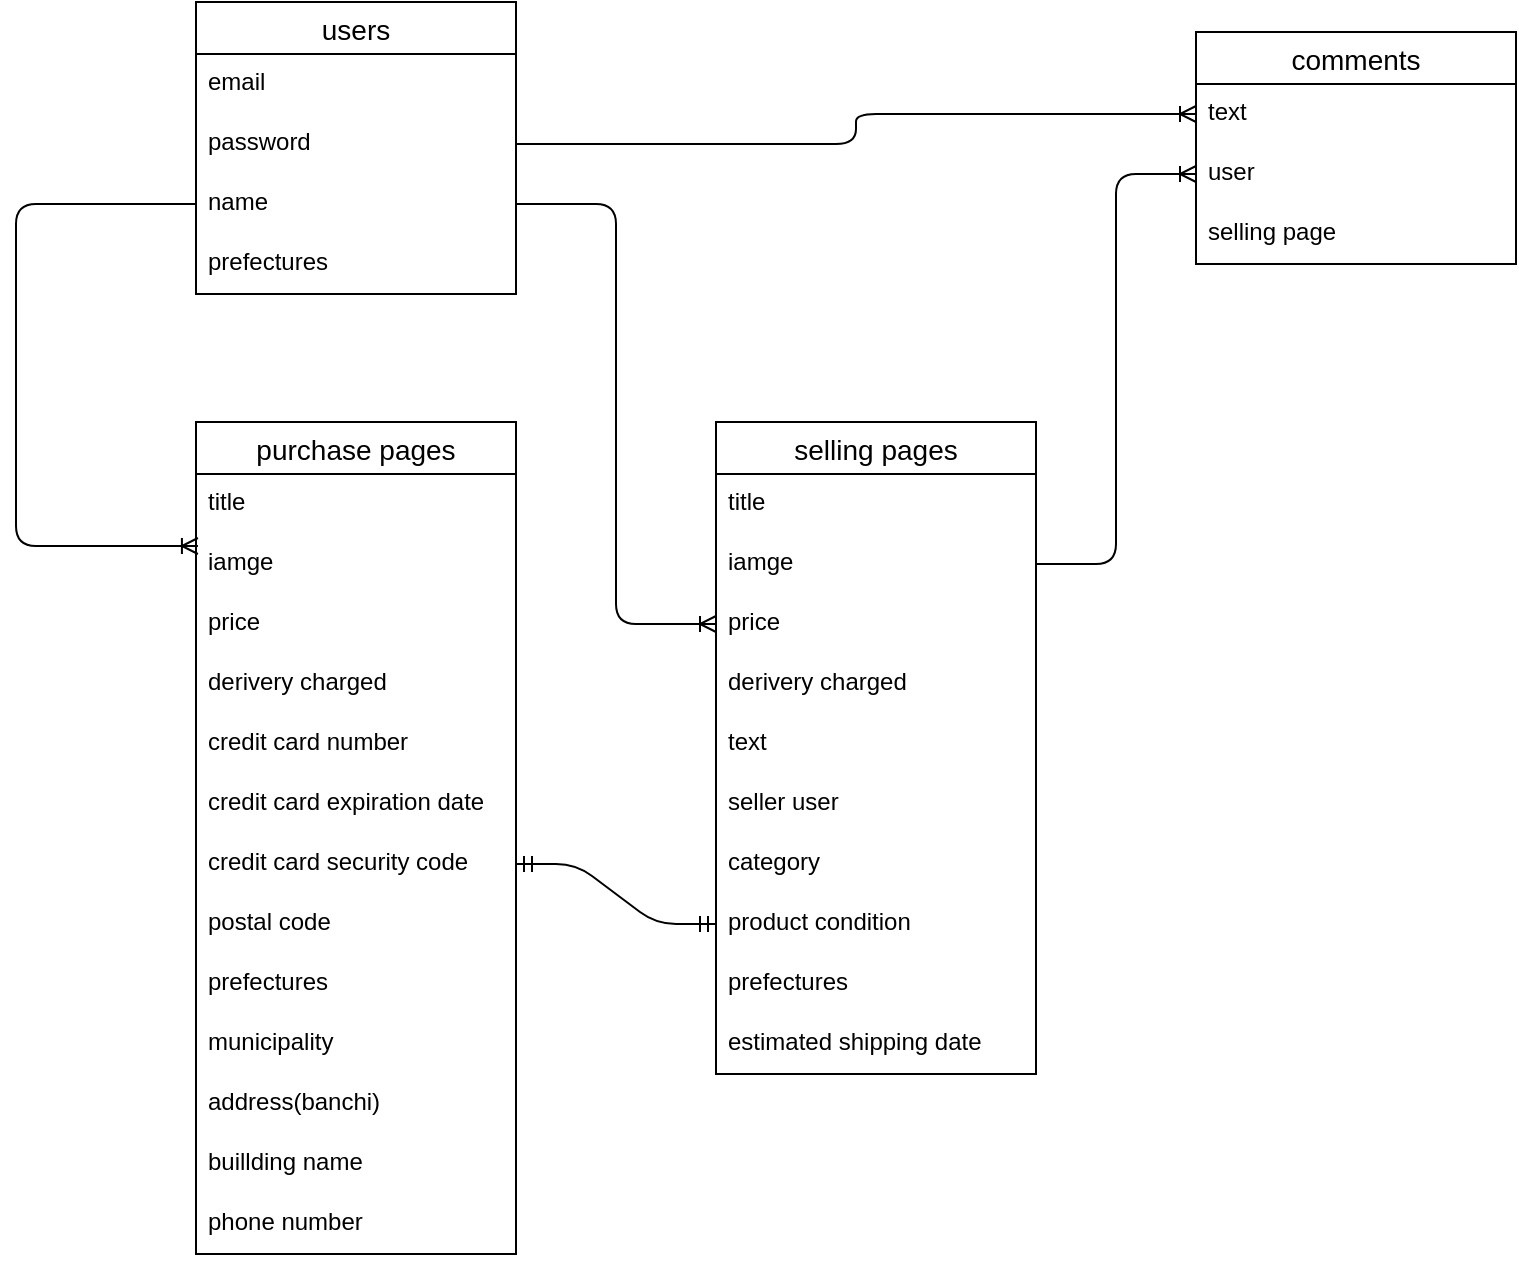 <mxfile>
    <diagram id="C2lhFrxVckyw9xbqp7M9" name="ページ1">
        <mxGraphModel dx="863" dy="1419" grid="1" gridSize="10" guides="1" tooltips="1" connect="1" arrows="1" fold="1" page="1" pageScale="1" pageWidth="827" pageHeight="1169" math="0" shadow="0">
            <root>
                <mxCell id="0"/>
                <mxCell id="1" parent="0"/>
                <mxCell id="15" value="users" style="swimlane;fontStyle=0;childLayout=stackLayout;horizontal=1;startSize=26;horizontalStack=0;resizeParent=1;resizeParentMax=0;resizeLast=0;collapsible=1;marginBottom=0;align=center;fontSize=14;" vertex="1" parent="1">
                    <mxGeometry x="120" y="200" width="160" height="146" as="geometry"/>
                </mxCell>
                <mxCell id="16" value="email" style="text;strokeColor=none;fillColor=none;spacingLeft=4;spacingRight=4;overflow=hidden;rotatable=0;points=[[0,0.5],[1,0.5]];portConstraint=eastwest;fontSize=12;" vertex="1" parent="15">
                    <mxGeometry y="26" width="160" height="30" as="geometry"/>
                </mxCell>
                <mxCell id="17" value="password" style="text;strokeColor=none;fillColor=none;spacingLeft=4;spacingRight=4;overflow=hidden;rotatable=0;points=[[0,0.5],[1,0.5]];portConstraint=eastwest;fontSize=12;" vertex="1" parent="15">
                    <mxGeometry y="56" width="160" height="30" as="geometry"/>
                </mxCell>
                <mxCell id="18" value="name" style="text;strokeColor=none;fillColor=none;spacingLeft=4;spacingRight=4;overflow=hidden;rotatable=0;points=[[0,0.5],[1,0.5]];portConstraint=eastwest;fontSize=12;" vertex="1" parent="15">
                    <mxGeometry y="86" width="160" height="30" as="geometry"/>
                </mxCell>
                <mxCell id="24" value="prefectures" style="text;strokeColor=none;fillColor=none;spacingLeft=4;spacingRight=4;overflow=hidden;rotatable=0;points=[[0,0.5],[1,0.5]];portConstraint=eastwest;fontSize=12;" vertex="1" parent="15">
                    <mxGeometry y="116" width="160" height="30" as="geometry"/>
                </mxCell>
                <mxCell id="25" value="selling pages" style="swimlane;fontStyle=0;childLayout=stackLayout;horizontal=1;startSize=26;horizontalStack=0;resizeParent=1;resizeParentMax=0;resizeLast=0;collapsible=1;marginBottom=0;align=center;fontSize=14;" vertex="1" parent="1">
                    <mxGeometry x="380" y="410" width="160" height="326" as="geometry"/>
                </mxCell>
                <mxCell id="26" value="title" style="text;strokeColor=none;fillColor=none;spacingLeft=4;spacingRight=4;overflow=hidden;rotatable=0;points=[[0,0.5],[1,0.5]];portConstraint=eastwest;fontSize=12;" vertex="1" parent="25">
                    <mxGeometry y="26" width="160" height="30" as="geometry"/>
                </mxCell>
                <mxCell id="27" value="iamge&#10;" style="text;strokeColor=none;fillColor=none;spacingLeft=4;spacingRight=4;overflow=hidden;rotatable=0;points=[[0,0.5],[1,0.5]];portConstraint=eastwest;fontSize=12;" vertex="1" parent="25">
                    <mxGeometry y="56" width="160" height="30" as="geometry"/>
                </mxCell>
                <mxCell id="28" value="price&#10;" style="text;strokeColor=none;fillColor=none;spacingLeft=4;spacingRight=4;overflow=hidden;rotatable=0;points=[[0,0.5],[1,0.5]];portConstraint=eastwest;fontSize=12;" vertex="1" parent="25">
                    <mxGeometry y="86" width="160" height="30" as="geometry"/>
                </mxCell>
                <mxCell id="29" value="derivery charged" style="text;strokeColor=none;fillColor=none;spacingLeft=4;spacingRight=4;overflow=hidden;rotatable=0;points=[[0,0.5],[1,0.5]];portConstraint=eastwest;fontSize=12;" vertex="1" parent="25">
                    <mxGeometry y="116" width="160" height="30" as="geometry"/>
                </mxCell>
                <mxCell id="30" value="text&#10;" style="text;strokeColor=none;fillColor=none;spacingLeft=4;spacingRight=4;overflow=hidden;rotatable=0;points=[[0,0.5],[1,0.5]];portConstraint=eastwest;fontSize=12;" vertex="1" parent="25">
                    <mxGeometry y="146" width="160" height="30" as="geometry"/>
                </mxCell>
                <mxCell id="34" value="seller user" style="text;strokeColor=none;fillColor=none;spacingLeft=4;spacingRight=4;overflow=hidden;rotatable=0;points=[[0,0.5],[1,0.5]];portConstraint=eastwest;fontSize=12;" vertex="1" parent="25">
                    <mxGeometry y="176" width="160" height="30" as="geometry"/>
                </mxCell>
                <mxCell id="33" value="category" style="text;strokeColor=none;fillColor=none;spacingLeft=4;spacingRight=4;overflow=hidden;rotatable=0;points=[[0,0.5],[1,0.5]];portConstraint=eastwest;fontSize=12;" vertex="1" parent="25">
                    <mxGeometry y="206" width="160" height="30" as="geometry"/>
                </mxCell>
                <mxCell id="32" value="product condition" style="text;strokeColor=none;fillColor=none;spacingLeft=4;spacingRight=4;overflow=hidden;rotatable=0;points=[[0,0.5],[1,0.5]];portConstraint=eastwest;fontSize=12;" vertex="1" parent="25">
                    <mxGeometry y="236" width="160" height="30" as="geometry"/>
                </mxCell>
                <mxCell id="31" value="prefectures" style="text;strokeColor=none;fillColor=none;spacingLeft=4;spacingRight=4;overflow=hidden;rotatable=0;points=[[0,0.5],[1,0.5]];portConstraint=eastwest;fontSize=12;" vertex="1" parent="25">
                    <mxGeometry y="266" width="160" height="30" as="geometry"/>
                </mxCell>
                <mxCell id="36" value="estimated shipping date" style="text;strokeColor=none;fillColor=none;spacingLeft=4;spacingRight=4;overflow=hidden;rotatable=0;points=[[0,0.5],[1,0.5]];portConstraint=eastwest;fontSize=12;" vertex="1" parent="25">
                    <mxGeometry y="296" width="160" height="30" as="geometry"/>
                </mxCell>
                <mxCell id="37" value="purchase pages" style="swimlane;fontStyle=0;childLayout=stackLayout;horizontal=1;startSize=26;horizontalStack=0;resizeParent=1;resizeParentMax=0;resizeLast=0;collapsible=1;marginBottom=0;align=center;fontSize=14;" vertex="1" parent="1">
                    <mxGeometry x="120" y="410" width="160" height="416" as="geometry"/>
                </mxCell>
                <mxCell id="38" value="title" style="text;strokeColor=none;fillColor=none;spacingLeft=4;spacingRight=4;overflow=hidden;rotatable=0;points=[[0,0.5],[1,0.5]];portConstraint=eastwest;fontSize=12;" vertex="1" parent="37">
                    <mxGeometry y="26" width="160" height="30" as="geometry"/>
                </mxCell>
                <mxCell id="39" value="iamge&#10;" style="text;strokeColor=none;fillColor=none;spacingLeft=4;spacingRight=4;overflow=hidden;rotatable=0;points=[[0,0.5],[1,0.5]];portConstraint=eastwest;fontSize=12;" vertex="1" parent="37">
                    <mxGeometry y="56" width="160" height="30" as="geometry"/>
                </mxCell>
                <mxCell id="40" value="price&#10;" style="text;strokeColor=none;fillColor=none;spacingLeft=4;spacingRight=4;overflow=hidden;rotatable=0;points=[[0,0.5],[1,0.5]];portConstraint=eastwest;fontSize=12;" vertex="1" parent="37">
                    <mxGeometry y="86" width="160" height="30" as="geometry"/>
                </mxCell>
                <mxCell id="41" value="derivery charged" style="text;strokeColor=none;fillColor=none;spacingLeft=4;spacingRight=4;overflow=hidden;rotatable=0;points=[[0,0.5],[1,0.5]];portConstraint=eastwest;fontSize=12;" vertex="1" parent="37">
                    <mxGeometry y="116" width="160" height="30" as="geometry"/>
                </mxCell>
                <mxCell id="42" value="credit card number" style="text;strokeColor=none;fillColor=none;spacingLeft=4;spacingRight=4;overflow=hidden;rotatable=0;points=[[0,0.5],[1,0.5]];portConstraint=eastwest;fontSize=12;" vertex="1" parent="37">
                    <mxGeometry y="146" width="160" height="30" as="geometry"/>
                </mxCell>
                <mxCell id="43" value="credit card expiration date" style="text;strokeColor=none;fillColor=none;spacingLeft=4;spacingRight=4;overflow=hidden;rotatable=0;points=[[0,0.5],[1,0.5]];portConstraint=eastwest;fontSize=12;" vertex="1" parent="37">
                    <mxGeometry y="176" width="160" height="30" as="geometry"/>
                </mxCell>
                <mxCell id="44" value="credit card security code" style="text;strokeColor=none;fillColor=none;spacingLeft=4;spacingRight=4;overflow=hidden;rotatable=0;points=[[0,0.5],[1,0.5]];portConstraint=eastwest;fontSize=12;" vertex="1" parent="37">
                    <mxGeometry y="206" width="160" height="30" as="geometry"/>
                </mxCell>
                <mxCell id="45" value="postal code" style="text;strokeColor=none;fillColor=none;spacingLeft=4;spacingRight=4;overflow=hidden;rotatable=0;points=[[0,0.5],[1,0.5]];portConstraint=eastwest;fontSize=12;" vertex="1" parent="37">
                    <mxGeometry y="236" width="160" height="30" as="geometry"/>
                </mxCell>
                <mxCell id="46" value="prefectures" style="text;strokeColor=none;fillColor=none;spacingLeft=4;spacingRight=4;overflow=hidden;rotatable=0;points=[[0,0.5],[1,0.5]];portConstraint=eastwest;fontSize=12;" vertex="1" parent="37">
                    <mxGeometry y="266" width="160" height="30" as="geometry"/>
                </mxCell>
                <mxCell id="47" value="municipality" style="text;strokeColor=none;fillColor=none;spacingLeft=4;spacingRight=4;overflow=hidden;rotatable=0;points=[[0,0.5],[1,0.5]];portConstraint=eastwest;fontSize=12;" vertex="1" parent="37">
                    <mxGeometry y="296" width="160" height="30" as="geometry"/>
                </mxCell>
                <mxCell id="48" value="address(banchi)" style="text;strokeColor=none;fillColor=none;spacingLeft=4;spacingRight=4;overflow=hidden;rotatable=0;points=[[0,0.5],[1,0.5]];portConstraint=eastwest;fontSize=12;" vertex="1" parent="37">
                    <mxGeometry y="326" width="160" height="30" as="geometry"/>
                </mxCell>
                <mxCell id="49" value="buillding name" style="text;strokeColor=none;fillColor=none;spacingLeft=4;spacingRight=4;overflow=hidden;rotatable=0;points=[[0,0.5],[1,0.5]];portConstraint=eastwest;fontSize=12;" vertex="1" parent="37">
                    <mxGeometry y="356" width="160" height="30" as="geometry"/>
                </mxCell>
                <mxCell id="50" value="phone number" style="text;strokeColor=none;fillColor=none;spacingLeft=4;spacingRight=4;overflow=hidden;rotatable=0;points=[[0,0.5],[1,0.5]];portConstraint=eastwest;fontSize=12;" vertex="1" parent="37">
                    <mxGeometry y="386" width="160" height="30" as="geometry"/>
                </mxCell>
                <mxCell id="54" value="" style="fontSize=12;html=1;endArrow=ERoneToMany;exitX=1;exitY=0.5;exitDx=0;exitDy=0;entryX=0;entryY=0.5;entryDx=0;entryDy=0;edgeStyle=orthogonalEdgeStyle;" edge="1" parent="1" source="18" target="28">
                    <mxGeometry width="100" height="100" relative="1" as="geometry">
                        <mxPoint x="270" y="440" as="sourcePoint"/>
                        <mxPoint x="370" y="340" as="targetPoint"/>
                    </mxGeometry>
                </mxCell>
                <mxCell id="55" value="" style="edgeStyle=entityRelationEdgeStyle;fontSize=12;html=1;endArrow=ERmandOne;startArrow=ERmandOne;entryX=0;entryY=0.5;entryDx=0;entryDy=0;exitX=1;exitY=0.5;exitDx=0;exitDy=0;" edge="1" parent="1" source="44" target="32">
                    <mxGeometry width="100" height="100" relative="1" as="geometry">
                        <mxPoint x="350" y="730" as="sourcePoint"/>
                        <mxPoint x="450" y="630" as="targetPoint"/>
                    </mxGeometry>
                </mxCell>
                <mxCell id="56" value="" style="edgeStyle=orthogonalEdgeStyle;fontSize=12;html=1;endArrow=ERoneToMany;entryX=0.006;entryY=0.2;entryDx=0;entryDy=0;exitX=0;exitY=0.5;exitDx=0;exitDy=0;entryPerimeter=0;" edge="1" parent="1" source="18" target="39">
                    <mxGeometry width="100" height="100" relative="1" as="geometry">
                        <mxPoint x="90" y="450" as="sourcePoint"/>
                        <mxPoint x="230" y="460" as="targetPoint"/>
                        <Array as="points">
                            <mxPoint x="30" y="301"/>
                            <mxPoint x="30" y="472"/>
                        </Array>
                    </mxGeometry>
                </mxCell>
                <mxCell id="57" value="comments" style="swimlane;fontStyle=0;childLayout=stackLayout;horizontal=1;startSize=26;horizontalStack=0;resizeParent=1;resizeParentMax=0;resizeLast=0;collapsible=1;marginBottom=0;align=center;fontSize=14;" vertex="1" parent="1">
                    <mxGeometry x="620" y="215" width="160" height="116" as="geometry"/>
                </mxCell>
                <mxCell id="58" value="text" style="text;strokeColor=none;fillColor=none;spacingLeft=4;spacingRight=4;overflow=hidden;rotatable=0;points=[[0,0.5],[1,0.5]];portConstraint=eastwest;fontSize=12;" vertex="1" parent="57">
                    <mxGeometry y="26" width="160" height="30" as="geometry"/>
                </mxCell>
                <mxCell id="59" value="user" style="text;strokeColor=none;fillColor=none;spacingLeft=4;spacingRight=4;overflow=hidden;rotatable=0;points=[[0,0.5],[1,0.5]];portConstraint=eastwest;fontSize=12;" vertex="1" parent="57">
                    <mxGeometry y="56" width="160" height="30" as="geometry"/>
                </mxCell>
                <mxCell id="60" value="selling page" style="text;strokeColor=none;fillColor=none;spacingLeft=4;spacingRight=4;overflow=hidden;rotatable=0;points=[[0,0.5],[1,0.5]];portConstraint=eastwest;fontSize=12;" vertex="1" parent="57">
                    <mxGeometry y="86" width="160" height="30" as="geometry"/>
                </mxCell>
                <mxCell id="62" value="" style="fontSize=12;html=1;endArrow=ERoneToMany;exitX=1;exitY=0.5;exitDx=0;exitDy=0;entryX=0;entryY=0.5;entryDx=0;entryDy=0;edgeStyle=orthogonalEdgeStyle;" edge="1" parent="1" source="27" target="59">
                    <mxGeometry width="100" height="100" relative="1" as="geometry">
                        <mxPoint x="560" y="330" as="sourcePoint"/>
                        <mxPoint x="660" y="330" as="targetPoint"/>
                    </mxGeometry>
                </mxCell>
                <mxCell id="63" value="" style="fontSize=12;html=1;endArrow=ERoneToMany;exitX=1;exitY=0.5;exitDx=0;exitDy=0;entryX=0;entryY=0.5;entryDx=0;entryDy=0;edgeStyle=orthogonalEdgeStyle;" edge="1" parent="1" source="17" target="58">
                    <mxGeometry width="100" height="100" relative="1" as="geometry">
                        <mxPoint x="290" y="311" as="sourcePoint"/>
                        <mxPoint x="390" y="521" as="targetPoint"/>
                    </mxGeometry>
                </mxCell>
            </root>
        </mxGraphModel>
    </diagram>
</mxfile>